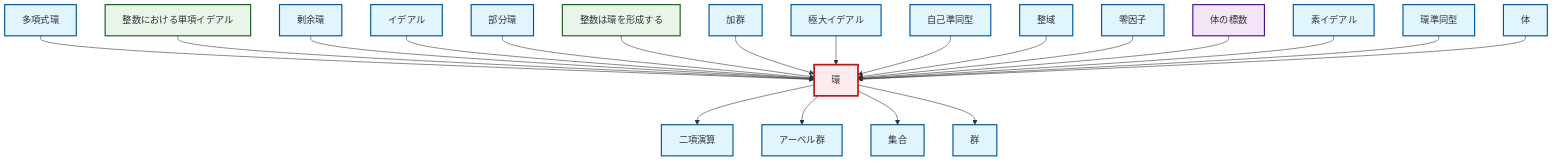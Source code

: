 graph TD
    classDef definition fill:#e1f5fe,stroke:#01579b,stroke-width:2px
    classDef theorem fill:#f3e5f5,stroke:#4a148c,stroke-width:2px
    classDef axiom fill:#fff3e0,stroke:#e65100,stroke-width:2px
    classDef example fill:#e8f5e9,stroke:#1b5e20,stroke-width:2px
    classDef current fill:#ffebee,stroke:#b71c1c,stroke-width:3px
    def-zero-divisor["零因子"]:::definition
    def-maximal-ideal["極大イデアル"]:::definition
    ex-principal-ideal["整数における単項イデアル"]:::example
    thm-field-characteristic["体の標数"]:::theorem
    def-field["体"]:::definition
    def-module["加群"]:::definition
    def-group["群"]:::definition
    def-abelian-group["アーベル群"]:::definition
    def-ring["環"]:::definition
    def-quotient-ring["剰余環"]:::definition
    ex-integers-ring["整数は環を形成する"]:::example
    def-prime-ideal["素イデアル"]:::definition
    def-subring["部分環"]:::definition
    def-ring-homomorphism["環準同型"]:::definition
    def-endomorphism["自己準同型"]:::definition
    def-polynomial-ring["多項式環"]:::definition
    def-integral-domain["整域"]:::definition
    def-ideal["イデアル"]:::definition
    def-set["集合"]:::definition
    def-binary-operation["二項演算"]:::definition
    def-polynomial-ring --> def-ring
    def-ring --> def-binary-operation
    def-ring --> def-abelian-group
    ex-principal-ideal --> def-ring
    def-quotient-ring --> def-ring
    def-ideal --> def-ring
    def-subring --> def-ring
    ex-integers-ring --> def-ring
    def-module --> def-ring
    def-ring --> def-set
    def-maximal-ideal --> def-ring
    def-endomorphism --> def-ring
    def-integral-domain --> def-ring
    def-zero-divisor --> def-ring
    thm-field-characteristic --> def-ring
    def-prime-ideal --> def-ring
    def-ring-homomorphism --> def-ring
    def-field --> def-ring
    def-ring --> def-group
    class def-ring current